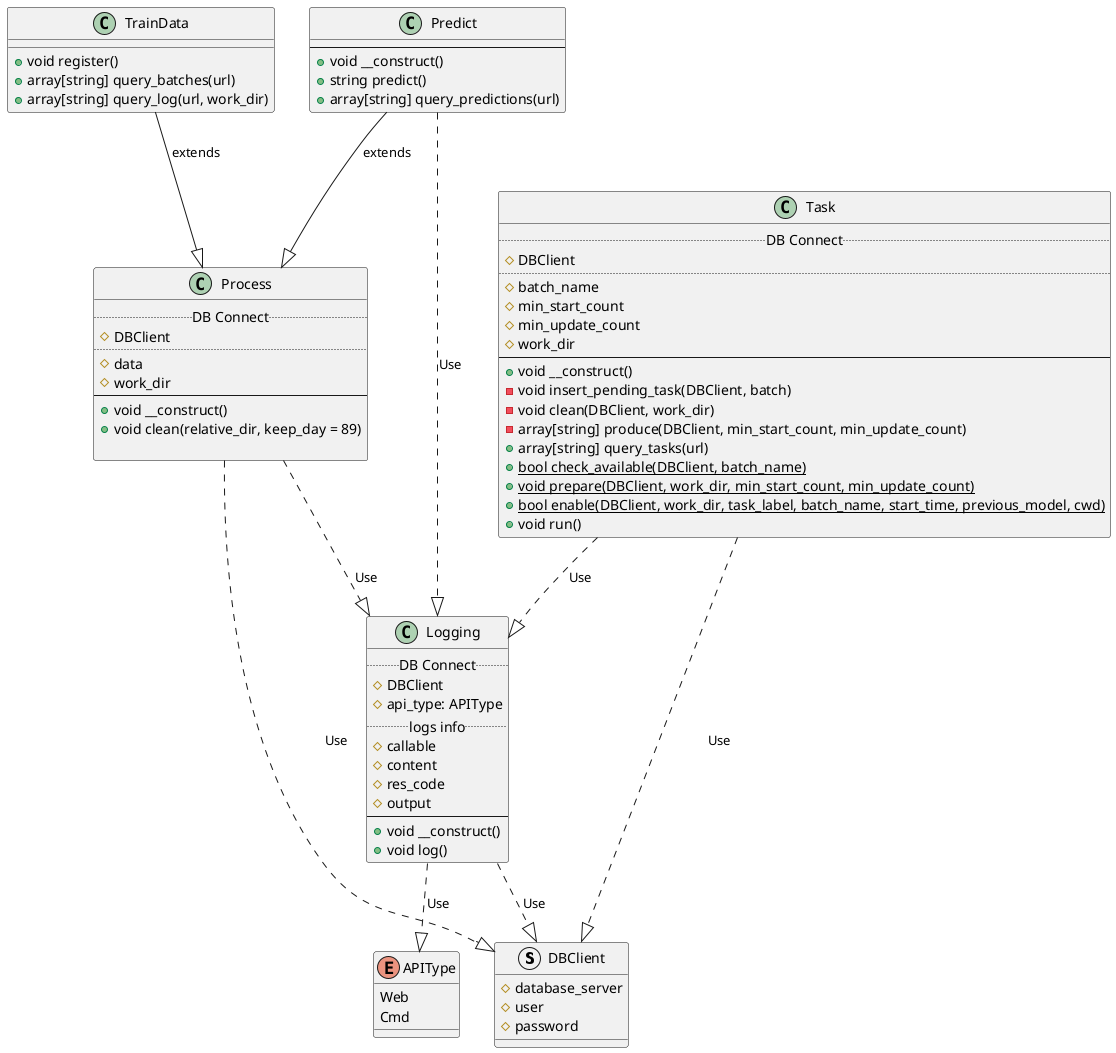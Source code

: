 @startuml ProdCML-class


struct DBClient{
  # database_server
  # user
  # password
}

enum APIType {
  Web
  Cmd
}

class Logging {
  .. DB Connect ..
  # DBClient
  # api_type: APIType
  .. logs info ..
  # callable
  # content
  # res_code
  # output
  --
  + void __construct()
  + void log()
}

class Process {
  .. DB Connect ..
  # DBClient
  ..
  # data
  # work_dir
  --
  + void __construct()
  + void clean(relative_dir, keep_day = 89)

}

class Predict {
  --
  + void __construct()
  + string predict()
  + array[string] query_predictions(url)
}

class TrainData {
  + void register()
  + array[string] query_batches(url)
  + array[string] query_log(url, work_dir)
}

class Task {
  .. DB Connect ..
  # DBClient
  ..
  # batch_name
  # min_start_count
  # min_update_count
  # work_dir
  --
  + void __construct()
  - void insert_pending_task(DBClient, batch)
  - void clean(DBClient, work_dir)
  - array[string] produce(DBClient, min_start_count, min_update_count)
  + array[string] query_tasks(url)
  + {static} bool check_available(DBClient, batch_name)
  + {static} void prepare(DBClient, work_dir, min_start_count, min_update_count)
  + {static} bool enable(DBClient, work_dir, task_label, batch_name, start_time, previous_model, cwd)
  + void run()
}

Predict --|> Process: extends
TrainData --|> Process: extends
Task ..|> Logging: Use
Process ..|> Logging: Use
Predict ..|> Logging: Use
Logging ..|> APIType: Use
Task ..|> DBClient: Use
Process ..|> DBClient: Use
Logging ..|> DBClient: Use
@enduml